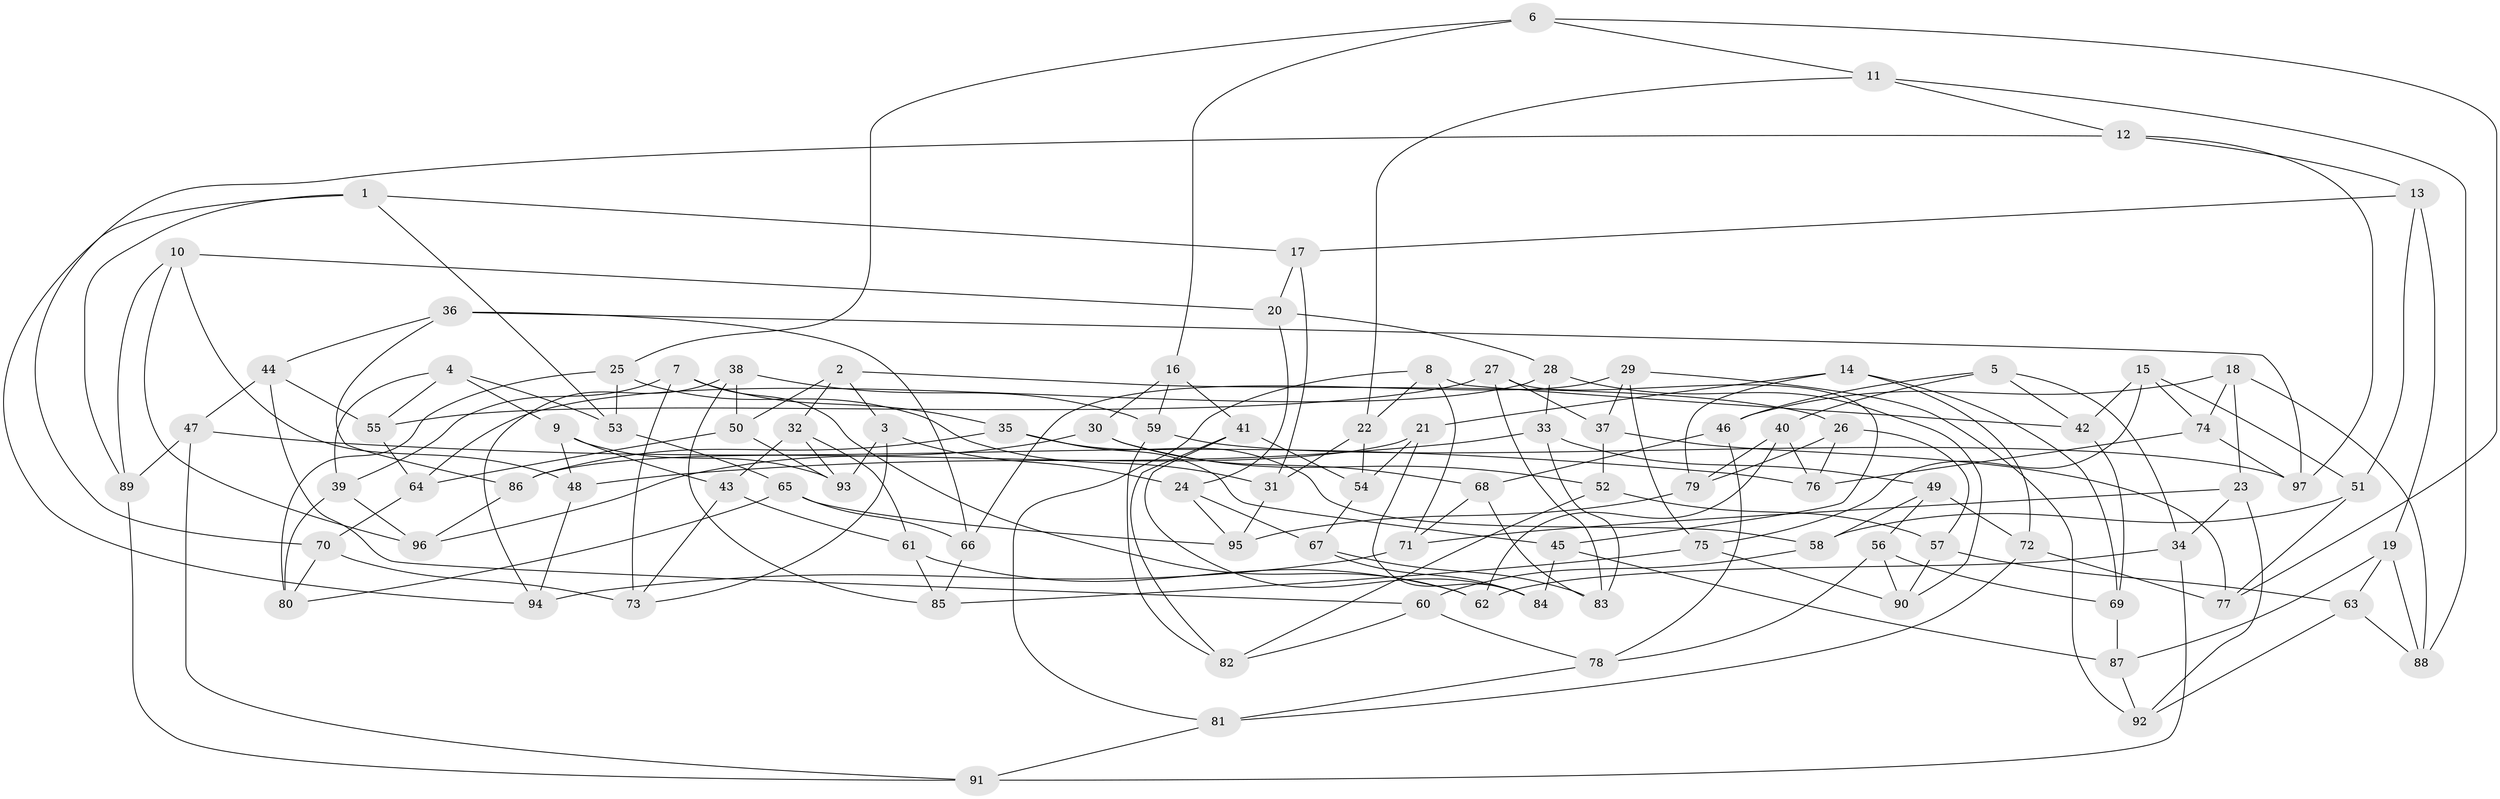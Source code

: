 // coarse degree distribution, {6: 0.4838709677419355, 4: 0.41935483870967744, 5: 0.08064516129032258, 3: 0.016129032258064516}
// Generated by graph-tools (version 1.1) at 2025/52/02/27/25 19:52:32]
// undirected, 97 vertices, 194 edges
graph export_dot {
graph [start="1"]
  node [color=gray90,style=filled];
  1;
  2;
  3;
  4;
  5;
  6;
  7;
  8;
  9;
  10;
  11;
  12;
  13;
  14;
  15;
  16;
  17;
  18;
  19;
  20;
  21;
  22;
  23;
  24;
  25;
  26;
  27;
  28;
  29;
  30;
  31;
  32;
  33;
  34;
  35;
  36;
  37;
  38;
  39;
  40;
  41;
  42;
  43;
  44;
  45;
  46;
  47;
  48;
  49;
  50;
  51;
  52;
  53;
  54;
  55;
  56;
  57;
  58;
  59;
  60;
  61;
  62;
  63;
  64;
  65;
  66;
  67;
  68;
  69;
  70;
  71;
  72;
  73;
  74;
  75;
  76;
  77;
  78;
  79;
  80;
  81;
  82;
  83;
  84;
  85;
  86;
  87;
  88;
  89;
  90;
  91;
  92;
  93;
  94;
  95;
  96;
  97;
  1 -- 94;
  1 -- 17;
  1 -- 89;
  1 -- 53;
  2 -- 3;
  2 -- 26;
  2 -- 32;
  2 -- 50;
  3 -- 24;
  3 -- 93;
  3 -- 73;
  4 -- 9;
  4 -- 39;
  4 -- 55;
  4 -- 53;
  5 -- 42;
  5 -- 34;
  5 -- 40;
  5 -- 46;
  6 -- 16;
  6 -- 77;
  6 -- 25;
  6 -- 11;
  7 -- 73;
  7 -- 39;
  7 -- 62;
  7 -- 35;
  8 -- 42;
  8 -- 81;
  8 -- 71;
  8 -- 22;
  9 -- 93;
  9 -- 48;
  9 -- 43;
  10 -- 89;
  10 -- 48;
  10 -- 20;
  10 -- 96;
  11 -- 88;
  11 -- 22;
  11 -- 12;
  12 -- 13;
  12 -- 70;
  12 -- 97;
  13 -- 51;
  13 -- 19;
  13 -- 17;
  14 -- 21;
  14 -- 69;
  14 -- 79;
  14 -- 72;
  15 -- 51;
  15 -- 74;
  15 -- 75;
  15 -- 42;
  16 -- 41;
  16 -- 30;
  16 -- 59;
  17 -- 31;
  17 -- 20;
  18 -- 46;
  18 -- 23;
  18 -- 88;
  18 -- 74;
  19 -- 88;
  19 -- 63;
  19 -- 87;
  20 -- 28;
  20 -- 24;
  21 -- 86;
  21 -- 54;
  21 -- 84;
  22 -- 31;
  22 -- 54;
  23 -- 71;
  23 -- 34;
  23 -- 92;
  24 -- 95;
  24 -- 67;
  25 -- 53;
  25 -- 31;
  25 -- 80;
  26 -- 57;
  26 -- 79;
  26 -- 76;
  27 -- 55;
  27 -- 45;
  27 -- 83;
  27 -- 37;
  28 -- 33;
  28 -- 64;
  28 -- 90;
  29 -- 66;
  29 -- 75;
  29 -- 37;
  29 -- 92;
  30 -- 68;
  30 -- 52;
  30 -- 96;
  31 -- 95;
  32 -- 93;
  32 -- 43;
  32 -- 61;
  33 -- 48;
  33 -- 83;
  33 -- 49;
  34 -- 62;
  34 -- 91;
  35 -- 45;
  35 -- 86;
  35 -- 58;
  36 -- 66;
  36 -- 44;
  36 -- 86;
  36 -- 97;
  37 -- 52;
  37 -- 77;
  38 -- 85;
  38 -- 50;
  38 -- 94;
  38 -- 59;
  39 -- 96;
  39 -- 80;
  40 -- 79;
  40 -- 76;
  40 -- 62;
  41 -- 84;
  41 -- 54;
  41 -- 82;
  42 -- 69;
  43 -- 61;
  43 -- 73;
  44 -- 55;
  44 -- 47;
  44 -- 60;
  45 -- 87;
  45 -- 84;
  46 -- 68;
  46 -- 78;
  47 -- 89;
  47 -- 91;
  47 -- 76;
  48 -- 94;
  49 -- 58;
  49 -- 72;
  49 -- 56;
  50 -- 64;
  50 -- 93;
  51 -- 77;
  51 -- 58;
  52 -- 82;
  52 -- 57;
  53 -- 65;
  54 -- 67;
  55 -- 64;
  56 -- 69;
  56 -- 78;
  56 -- 90;
  57 -- 90;
  57 -- 63;
  58 -- 60;
  59 -- 82;
  59 -- 97;
  60 -- 78;
  60 -- 82;
  61 -- 62;
  61 -- 85;
  63 -- 88;
  63 -- 92;
  64 -- 70;
  65 -- 80;
  65 -- 66;
  65 -- 95;
  66 -- 85;
  67 -- 83;
  67 -- 84;
  68 -- 83;
  68 -- 71;
  69 -- 87;
  70 -- 73;
  70 -- 80;
  71 -- 94;
  72 -- 81;
  72 -- 77;
  74 -- 97;
  74 -- 76;
  75 -- 85;
  75 -- 90;
  78 -- 81;
  79 -- 95;
  81 -- 91;
  86 -- 96;
  87 -- 92;
  89 -- 91;
}
